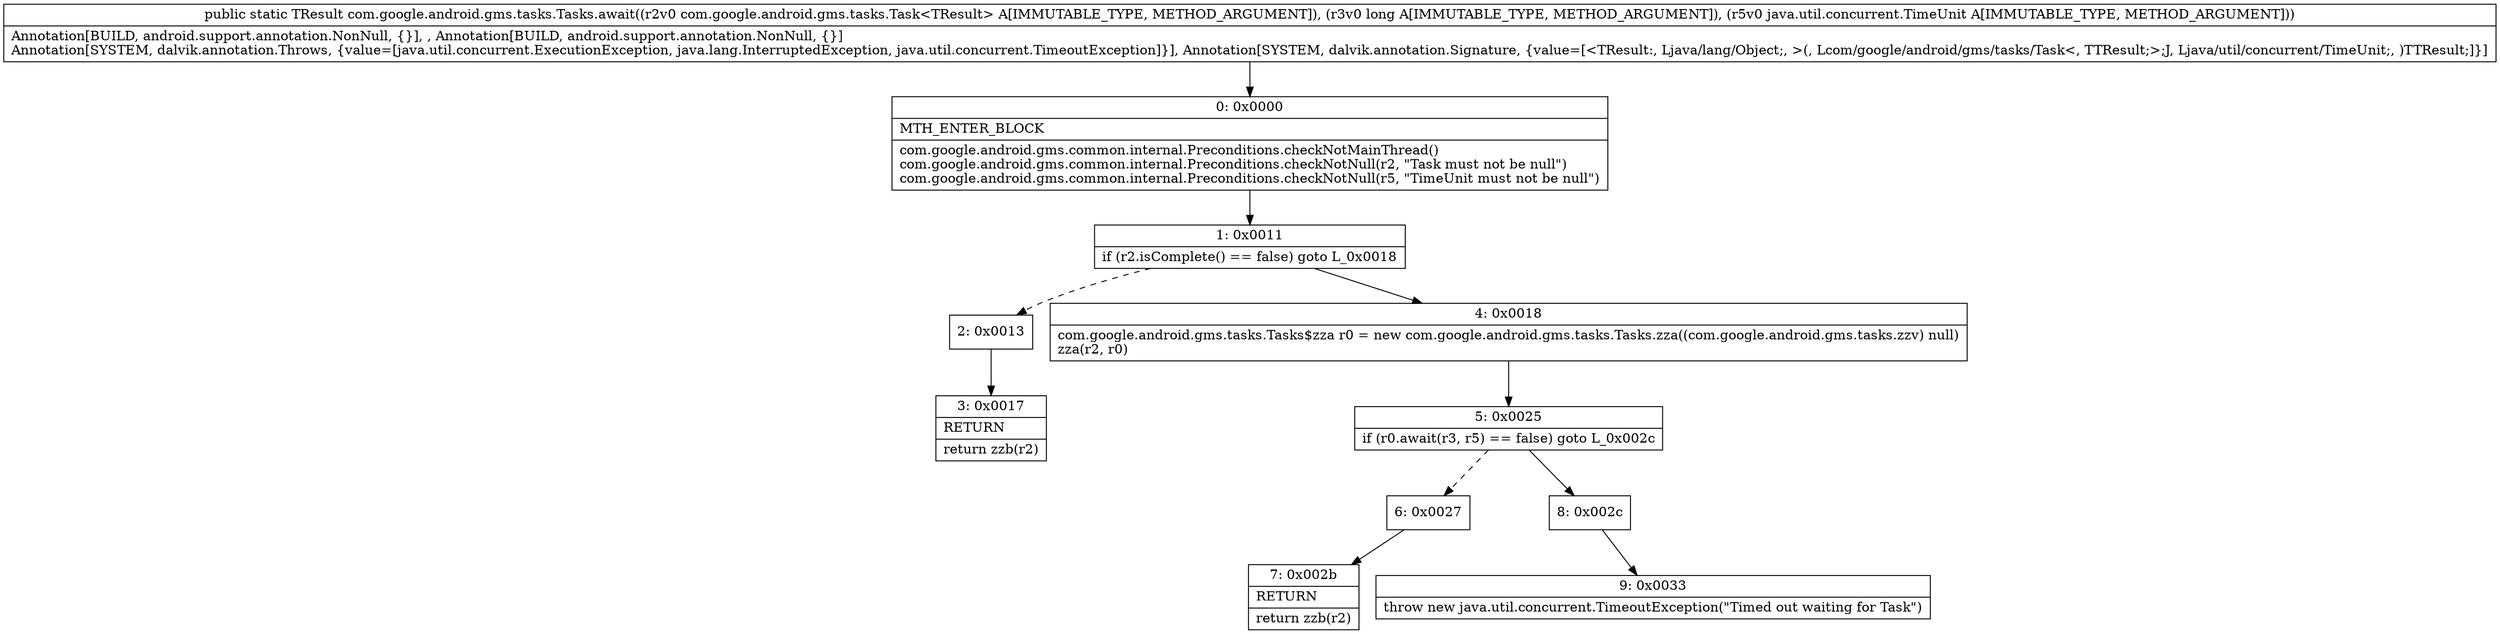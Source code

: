 digraph "CFG forcom.google.android.gms.tasks.Tasks.await(Lcom\/google\/android\/gms\/tasks\/Task;JLjava\/util\/concurrent\/TimeUnit;)Ljava\/lang\/Object;" {
Node_0 [shape=record,label="{0\:\ 0x0000|MTH_ENTER_BLOCK\l|com.google.android.gms.common.internal.Preconditions.checkNotMainThread()\lcom.google.android.gms.common.internal.Preconditions.checkNotNull(r2, \"Task must not be null\")\lcom.google.android.gms.common.internal.Preconditions.checkNotNull(r5, \"TimeUnit must not be null\")\l}"];
Node_1 [shape=record,label="{1\:\ 0x0011|if (r2.isComplete() == false) goto L_0x0018\l}"];
Node_2 [shape=record,label="{2\:\ 0x0013}"];
Node_3 [shape=record,label="{3\:\ 0x0017|RETURN\l|return zzb(r2)\l}"];
Node_4 [shape=record,label="{4\:\ 0x0018|com.google.android.gms.tasks.Tasks$zza r0 = new com.google.android.gms.tasks.Tasks.zza((com.google.android.gms.tasks.zzv) null)\lzza(r2, r0)\l}"];
Node_5 [shape=record,label="{5\:\ 0x0025|if (r0.await(r3, r5) == false) goto L_0x002c\l}"];
Node_6 [shape=record,label="{6\:\ 0x0027}"];
Node_7 [shape=record,label="{7\:\ 0x002b|RETURN\l|return zzb(r2)\l}"];
Node_8 [shape=record,label="{8\:\ 0x002c}"];
Node_9 [shape=record,label="{9\:\ 0x0033|throw new java.util.concurrent.TimeoutException(\"Timed out waiting for Task\")\l}"];
MethodNode[shape=record,label="{public static TResult com.google.android.gms.tasks.Tasks.await((r2v0 com.google.android.gms.tasks.Task\<TResult\> A[IMMUTABLE_TYPE, METHOD_ARGUMENT]), (r3v0 long A[IMMUTABLE_TYPE, METHOD_ARGUMENT]), (r5v0 java.util.concurrent.TimeUnit A[IMMUTABLE_TYPE, METHOD_ARGUMENT]))  | Annotation[BUILD, android.support.annotation.NonNull, \{\}], , Annotation[BUILD, android.support.annotation.NonNull, \{\}]\lAnnotation[SYSTEM, dalvik.annotation.Throws, \{value=[java.util.concurrent.ExecutionException, java.lang.InterruptedException, java.util.concurrent.TimeoutException]\}], Annotation[SYSTEM, dalvik.annotation.Signature, \{value=[\<TResult:, Ljava\/lang\/Object;, \>(, Lcom\/google\/android\/gms\/tasks\/Task\<, TTResult;\>;J, Ljava\/util\/concurrent\/TimeUnit;, )TTResult;]\}]\l}"];
MethodNode -> Node_0;
Node_0 -> Node_1;
Node_1 -> Node_2[style=dashed];
Node_1 -> Node_4;
Node_2 -> Node_3;
Node_4 -> Node_5;
Node_5 -> Node_6[style=dashed];
Node_5 -> Node_8;
Node_6 -> Node_7;
Node_8 -> Node_9;
}

